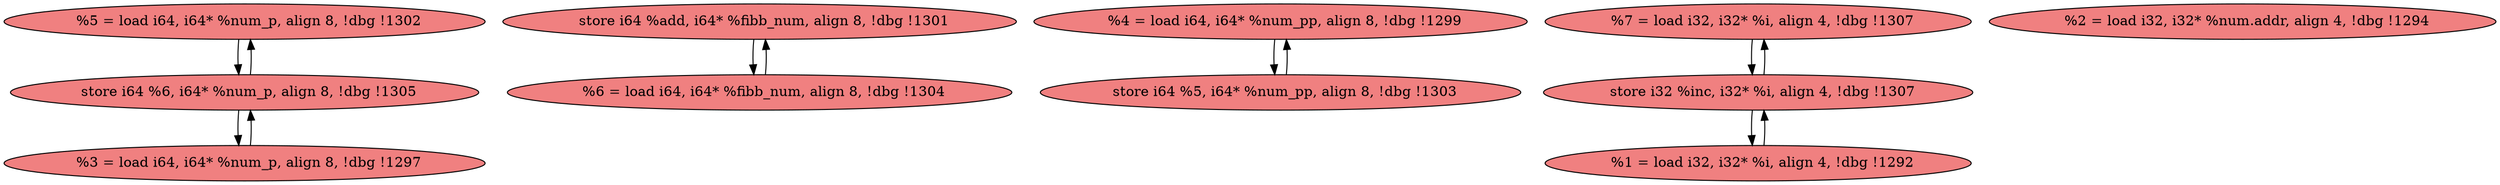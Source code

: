 
digraph G {


node85 [fillcolor=lightcoral,label="  %5 = load i64, i64* %num_p, align 8, !dbg !1302",shape=ellipse,style=filled ]
node86 [fillcolor=lightcoral,label="  store i64 %6, i64* %num_p, align 8, !dbg !1305",shape=ellipse,style=filled ]
node84 [fillcolor=lightcoral,label="  store i64 %add, i64* %fibb_num, align 8, !dbg !1301",shape=ellipse,style=filled ]
node83 [fillcolor=lightcoral,label="  %4 = load i64, i64* %num_pp, align 8, !dbg !1299",shape=ellipse,style=filled ]
node78 [fillcolor=lightcoral,label="  %7 = load i32, i32* %i, align 4, !dbg !1307",shape=ellipse,style=filled ]
node77 [fillcolor=lightcoral,label="  store i32 %inc, i32* %i, align 4, !dbg !1307",shape=ellipse,style=filled ]
node79 [fillcolor=lightcoral,label="  %6 = load i64, i64* %fibb_num, align 8, !dbg !1304",shape=ellipse,style=filled ]
node80 [fillcolor=lightcoral,label="  store i64 %5, i64* %num_pp, align 8, !dbg !1303",shape=ellipse,style=filled ]
node82 [fillcolor=lightcoral,label="  %1 = load i32, i32* %i, align 4, !dbg !1292",shape=ellipse,style=filled ]
node87 [fillcolor=lightcoral,label="  %3 = load i64, i64* %num_p, align 8, !dbg !1297",shape=ellipse,style=filled ]
node81 [fillcolor=lightcoral,label="  %2 = load i32, i32* %num.addr, align 4, !dbg !1294",shape=ellipse,style=filled ]

node79->node84 [ ]
node80->node83 [ ]
node84->node79 [ ]
node78->node77 [ ]
node86->node87 [ ]
node87->node86 [ ]
node86->node85 [ ]
node77->node78 [ ]
node85->node86 [ ]
node77->node82 [ ]
node83->node80 [ ]
node82->node77 [ ]


}

